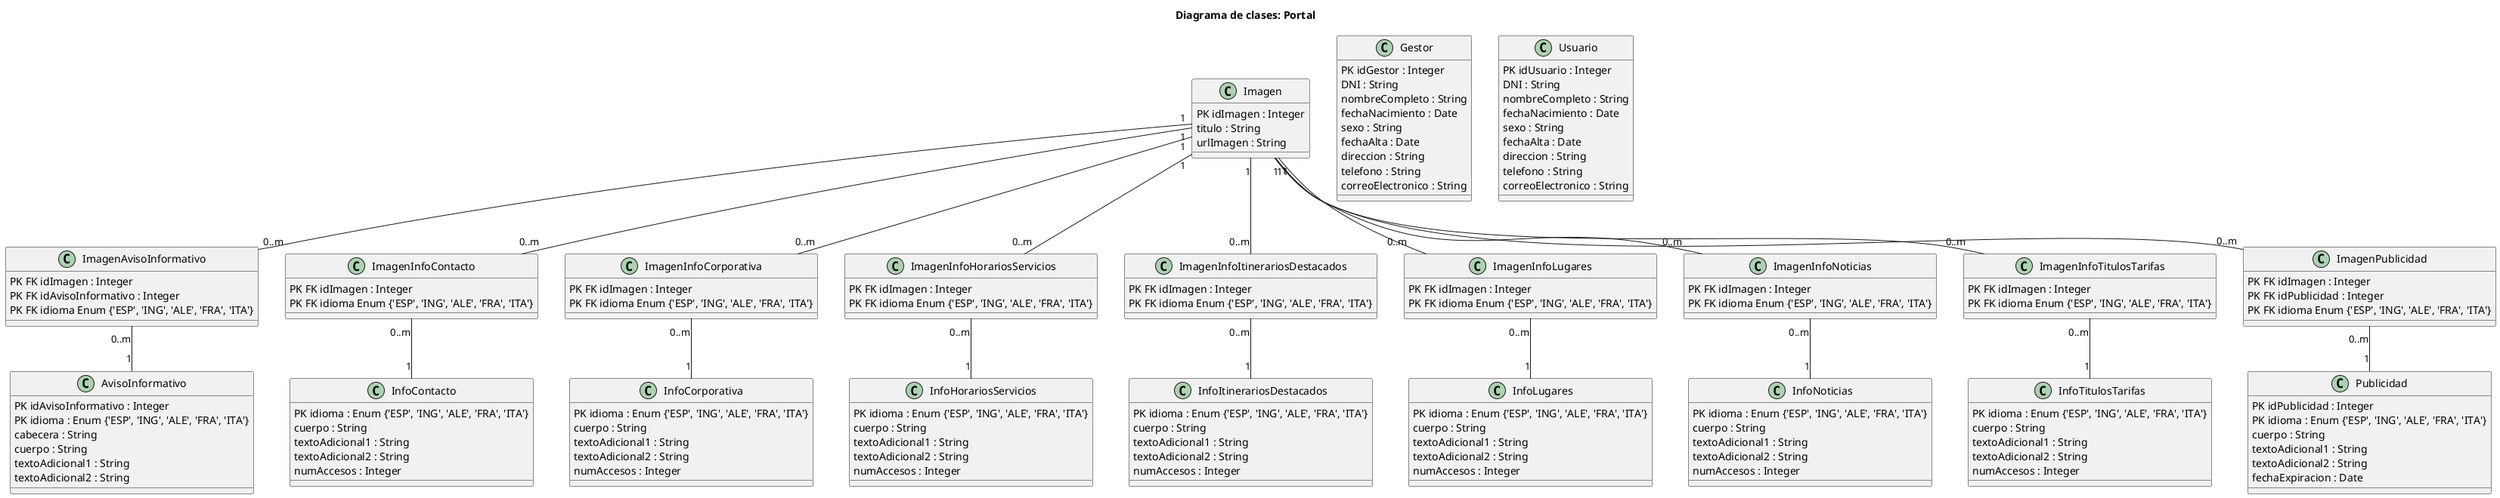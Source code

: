 @startuml DC_P

title Diagrama de clases: Portal

class AvisoInformativo {
    PK idAvisoInformativo : Integer
    PK idioma : Enum {'ESP', 'ING', 'ALE', 'FRA', 'ITA'}
    cabecera : String
    cuerpo : String
    textoAdicional1 : String
    textoAdicional2 : String
}

class Gestor {
    PK idGestor : Integer
    DNI : String
    nombreCompleto : String
    fechaNacimiento : Date
    sexo : String
    fechaAlta : Date
    direccion : String
    telefono : String
    correoElectronico : String
}

class Imagen {
    PK idImagen : Integer
    titulo : String
    urlImagen : String
}

class ImagenAvisoInformativo {
    PK FK idImagen : Integer
    PK FK idAvisoInformativo : Integer
    PK FK idioma Enum {'ESP', 'ING', 'ALE', 'FRA', 'ITA'}
}

class ImagenInfoContacto {
    PK FK idImagen : Integer
    PK FK idioma Enum {'ESP', 'ING', 'ALE', 'FRA', 'ITA'}
}

class ImagenInfoCorporativa {
    PK FK idImagen : Integer
    PK FK idioma Enum {'ESP', 'ING', 'ALE', 'FRA', 'ITA'}
}

class ImagenInfoHorariosServicios {
    PK FK idImagen : Integer
    PK FK idioma Enum {'ESP', 'ING', 'ALE', 'FRA', 'ITA'}
}

class ImagenInfoItinerariosDestacados {
    PK FK idImagen : Integer
    PK FK idioma Enum {'ESP', 'ING', 'ALE', 'FRA', 'ITA'}
}

class ImagenInfoLugares {
    PK FK idImagen : Integer
    PK FK idioma Enum {'ESP', 'ING', 'ALE', 'FRA', 'ITA'}
}

class ImagenInfoNoticias {
    PK FK idImagen : Integer
    PK FK idioma Enum {'ESP', 'ING', 'ALE', 'FRA', 'ITA'}
}

class ImagenInfoTitulosTarifas {
    PK FK idImagen : Integer
    PK FK idioma Enum {'ESP', 'ING', 'ALE', 'FRA', 'ITA'}
}

class ImagenPublicidad {
    PK FK idImagen : Integer
    PK FK idPublicidad : Integer
    PK FK idioma Enum {'ESP', 'ING', 'ALE', 'FRA', 'ITA'}
}

class InfoContacto {
    PK idioma : Enum {'ESP', 'ING', 'ALE', 'FRA', 'ITA'}
    cuerpo : String
    textoAdicional1 : String
    textoAdicional2 : String
    numAccesos : Integer
}

class InfoCorporativa {
    PK idioma : Enum {'ESP', 'ING', 'ALE', 'FRA', 'ITA'}
    cuerpo : String
    textoAdicional1 : String
    textoAdicional2 : String
    numAccesos : Integer
}

class InfoHorariosServicios {
    PK idioma : Enum {'ESP', 'ING', 'ALE', 'FRA', 'ITA'}
    cuerpo : String
    textoAdicional1 : String
    textoAdicional2 : String
    numAccesos : Integer
}

class InfoItinerariosDestacados {
    PK idioma : Enum {'ESP', 'ING', 'ALE', 'FRA', 'ITA'}
    cuerpo : String
    textoAdicional1 : String
    textoAdicional2 : String
    numAccesos : Integer
}

class InfoLugares {
    PK idioma : Enum {'ESP', 'ING', 'ALE', 'FRA', 'ITA'}
    cuerpo : String
    textoAdicional1 : String
    textoAdicional2 : String
    numAccesos : Integer
}

class InfoNoticias {
    PK idioma : Enum {'ESP', 'ING', 'ALE', 'FRA', 'ITA'}
    cuerpo : String
    textoAdicional1 : String
    textoAdicional2 : String
    numAccesos : Integer
}

class InfoTitulosTarifas {
    PK idioma : Enum {'ESP', 'ING', 'ALE', 'FRA', 'ITA'}
    cuerpo : String
    textoAdicional1 : String
    textoAdicional2 : String
    numAccesos : Integer
}

class Publicidad {
    PK idPublicidad : Integer
    PK idioma : Enum {'ESP', 'ING', 'ALE', 'FRA', 'ITA'}
    cuerpo : String
    textoAdicional1 : String
    textoAdicional2 : String
    fechaExpiracion : Date
}

class Usuario {
    PK idUsuario : Integer
    DNI : String
    nombreCompleto : String
    fechaNacimiento : Date
    sexo : String
    fechaAlta : Date
    direccion : String
    telefono : String
    correoElectronico : String
}

Imagen "1" -- "0..m" ImagenAvisoInformativo
Imagen "1" -- "0..m" ImagenInfoContacto
Imagen "1" -- "0..m" ImagenInfoCorporativa
Imagen "1" -- "0..m" ImagenInfoHorariosServicios
Imagen "1" -- "0..m" ImagenInfoItinerariosDestacados
Imagen "1" -- "0..m" ImagenInfoLugares
Imagen "1" -- "0..m" ImagenInfoNoticias
Imagen "1" -- "0..m" ImagenInfoTitulosTarifas
Imagen "1" -- "0..m" ImagenPublicidad
ImagenAvisoInformativo "0..m" -- "1" AvisoInformativo
ImagenInfoContacto "0..m" -- "1" InfoContacto
ImagenInfoCorporativa "0..m" -- "1" InfoCorporativa
ImagenInfoHorariosServicios "0..m" -- "1" InfoHorariosServicios 
ImagenInfoItinerariosDestacados "0..m" -- "1" InfoItinerariosDestacados 
ImagenInfoLugares "0..m" -- "1" InfoLugares 
ImagenInfoNoticias "0..m" -- "1" InfoNoticias
ImagenInfoTitulosTarifas "0..m" -- "1" InfoTitulosTarifas 
ImagenPublicidad "0..m" -- "1" Publicidad

@enduml